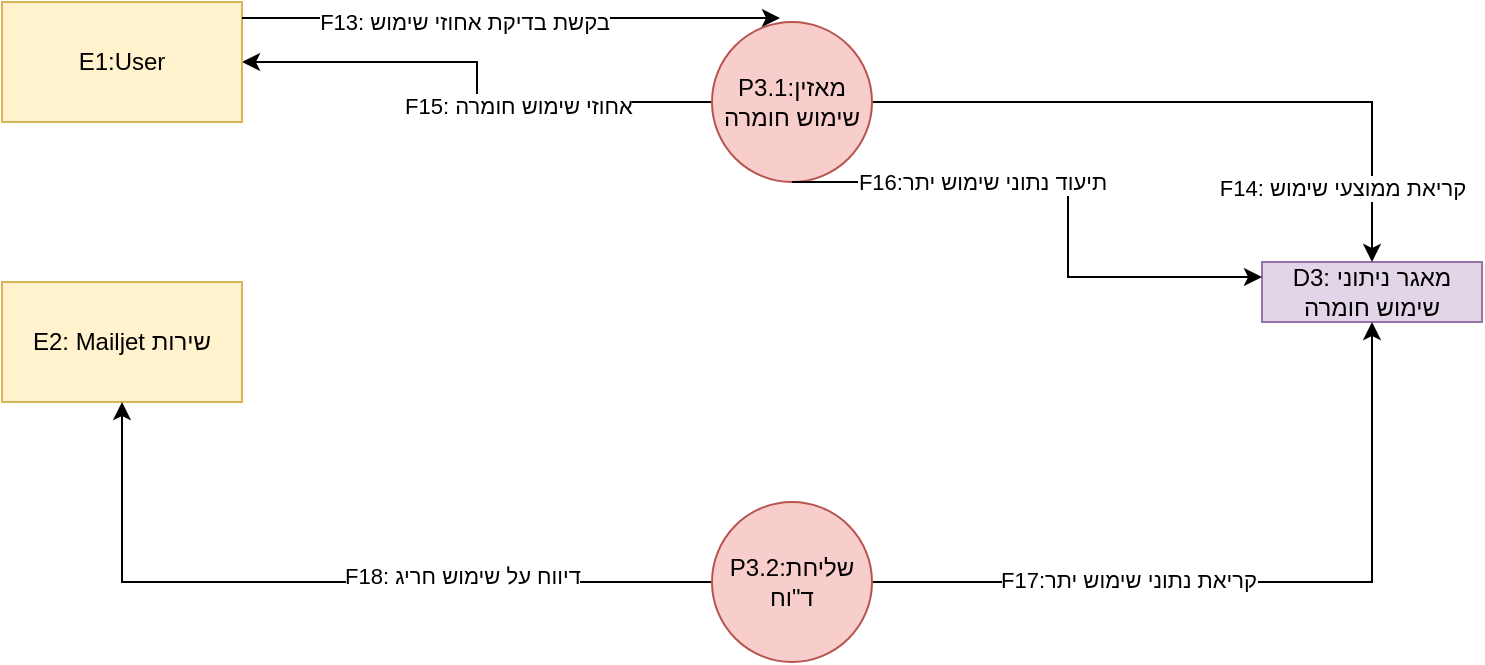 <mxfile version="27.0.9">
  <diagram name="Page-1" id="6cTaFYNUz-4A4CKpsW0U">
    <mxGraphModel dx="1042" dy="626" grid="1" gridSize="10" guides="1" tooltips="1" connect="1" arrows="1" fold="1" page="1" pageScale="1" pageWidth="827" pageHeight="1169" math="0" shadow="0">
      <root>
        <mxCell id="0" />
        <mxCell id="1" parent="0" />
        <mxCell id="eSsZDF76-mUCqIWXwvMX-1" value="D3: מאגר ניתוני שימוש חומרה" style="rounded=0;whiteSpace=wrap;html=1;fillColor=#e1d5e7;strokeColor=#9673a6;" parent="1" vertex="1">
          <mxGeometry x="990" y="360" width="110" height="30" as="geometry" />
        </mxCell>
        <mxCell id="eSsZDF76-mUCqIWXwvMX-2" style="edgeStyle=orthogonalEdgeStyle;rounded=0;orthogonalLoop=1;jettySize=auto;html=1;entryX=1;entryY=0.5;entryDx=0;entryDy=0;" parent="1" source="eSsZDF76-mUCqIWXwvMX-5" target="eSsZDF76-mUCqIWXwvMX-6" edge="1">
          <mxGeometry relative="1" as="geometry" />
        </mxCell>
        <mxCell id="eSsZDF76-mUCqIWXwvMX-3" value="F15: אחוזי שימוש חומרה" style="edgeLabel;html=1;align=center;verticalAlign=middle;resizable=0;points=[];" parent="eSsZDF76-mUCqIWXwvMX-2" vertex="1" connectable="0">
          <mxGeometry x="-0.239" y="2" relative="1" as="geometry">
            <mxPoint as="offset" />
          </mxGeometry>
        </mxCell>
        <mxCell id="eSsZDF76-mUCqIWXwvMX-4" style="edgeStyle=orthogonalEdgeStyle;rounded=0;orthogonalLoop=1;jettySize=auto;html=1;entryX=0.5;entryY=0;entryDx=0;entryDy=0;" parent="1" source="eSsZDF76-mUCqIWXwvMX-5" target="eSsZDF76-mUCqIWXwvMX-1" edge="1">
          <mxGeometry relative="1" as="geometry" />
        </mxCell>
        <mxCell id="eSsZDF76-mUCqIWXwvMX-5" value="P3.1:מאזין שימוש חומרה" style="ellipse;whiteSpace=wrap;html=1;aspect=fixed;fillColor=#f8cecc;strokeColor=#b85450;" parent="1" vertex="1">
          <mxGeometry x="715" y="240" width="80" height="80" as="geometry" />
        </mxCell>
        <mxCell id="eSsZDF76-mUCqIWXwvMX-6" value="E1:User" style="rounded=0;whiteSpace=wrap;html=1;fillColor=#fff2cc;strokeColor=#d6b656;" parent="1" vertex="1">
          <mxGeometry x="360" y="230" width="120" height="60" as="geometry" />
        </mxCell>
        <mxCell id="eSsZDF76-mUCqIWXwvMX-7" value="E2: Mailjet שירות" style="rounded=0;whiteSpace=wrap;html=1;fillColor=#fff2cc;strokeColor=#d6b656;" parent="1" vertex="1">
          <mxGeometry x="360" y="370" width="120" height="60" as="geometry" />
        </mxCell>
        <mxCell id="eSsZDF76-mUCqIWXwvMX-8" style="edgeStyle=orthogonalEdgeStyle;rounded=0;orthogonalLoop=1;jettySize=auto;html=1;entryX=0.5;entryY=1;entryDx=0;entryDy=0;" parent="1" source="eSsZDF76-mUCqIWXwvMX-12" target="eSsZDF76-mUCqIWXwvMX-7" edge="1">
          <mxGeometry relative="1" as="geometry" />
        </mxCell>
        <mxCell id="eSsZDF76-mUCqIWXwvMX-9" value="F18: דיווח על שימוש חריג" style="edgeLabel;html=1;align=center;verticalAlign=middle;resizable=0;points=[];" parent="eSsZDF76-mUCqIWXwvMX-8" vertex="1" connectable="0">
          <mxGeometry x="-0.351" y="-3" relative="1" as="geometry">
            <mxPoint as="offset" />
          </mxGeometry>
        </mxCell>
        <mxCell id="eSsZDF76-mUCqIWXwvMX-10" style="edgeStyle=orthogonalEdgeStyle;rounded=0;orthogonalLoop=1;jettySize=auto;html=1;entryX=0.5;entryY=1;entryDx=0;entryDy=0;" parent="1" source="eSsZDF76-mUCqIWXwvMX-12" target="eSsZDF76-mUCqIWXwvMX-1" edge="1">
          <mxGeometry relative="1" as="geometry" />
        </mxCell>
        <mxCell id="eSsZDF76-mUCqIWXwvMX-11" value="F17:קריאת נתוני שימוש יתר" style="edgeLabel;html=1;align=center;verticalAlign=middle;resizable=0;points=[];" parent="eSsZDF76-mUCqIWXwvMX-10" vertex="1" connectable="0">
          <mxGeometry x="-0.326" y="1" relative="1" as="geometry">
            <mxPoint as="offset" />
          </mxGeometry>
        </mxCell>
        <mxCell id="eSsZDF76-mUCqIWXwvMX-12" value="P3.2:שליחת ד&quot;וח" style="ellipse;whiteSpace=wrap;html=1;aspect=fixed;fillColor=#f8cecc;strokeColor=#b85450;" parent="1" vertex="1">
          <mxGeometry x="715" y="480" width="80" height="80" as="geometry" />
        </mxCell>
        <mxCell id="eSsZDF76-mUCqIWXwvMX-13" style="edgeStyle=orthogonalEdgeStyle;rounded=0;orthogonalLoop=1;jettySize=auto;html=1;entryX=0;entryY=0.25;entryDx=0;entryDy=0;exitX=0.5;exitY=1;exitDx=0;exitDy=0;" parent="1" source="eSsZDF76-mUCqIWXwvMX-5" target="eSsZDF76-mUCqIWXwvMX-1" edge="1">
          <mxGeometry relative="1" as="geometry">
            <Array as="points">
              <mxPoint x="893" y="320" />
              <mxPoint x="893" y="368" />
            </Array>
            <mxPoint x="820" y="370" as="sourcePoint" />
          </mxGeometry>
        </mxCell>
        <mxCell id="eSsZDF76-mUCqIWXwvMX-14" value="F14: קריאת ממוצעי שימוש" style="edgeLabel;html=1;align=center;verticalAlign=middle;resizable=0;points=[];" parent="eSsZDF76-mUCqIWXwvMX-13" vertex="1" connectable="0">
          <mxGeometry x="-0.011" y="2" relative="1" as="geometry">
            <mxPoint x="135" y="1" as="offset" />
          </mxGeometry>
        </mxCell>
        <mxCell id="eSsZDF76-mUCqIWXwvMX-15" value="F16:תיעוד נתוני שימוש יתר" style="edgeLabel;html=1;align=center;verticalAlign=middle;resizable=0;points=[];" parent="eSsZDF76-mUCqIWXwvMX-13" vertex="1" connectable="0">
          <mxGeometry x="-0.611" y="1" relative="1" as="geometry">
            <mxPoint x="40" y="1" as="offset" />
          </mxGeometry>
        </mxCell>
        <mxCell id="eSsZDF76-mUCqIWXwvMX-16" style="edgeStyle=orthogonalEdgeStyle;rounded=0;orthogonalLoop=1;jettySize=auto;html=1;entryX=0.425;entryY=-0.025;entryDx=0;entryDy=0;entryPerimeter=0;" parent="1" source="eSsZDF76-mUCqIWXwvMX-6" target="eSsZDF76-mUCqIWXwvMX-5" edge="1">
          <mxGeometry relative="1" as="geometry">
            <Array as="points">
              <mxPoint x="540" y="238" />
              <mxPoint x="540" y="238" />
            </Array>
          </mxGeometry>
        </mxCell>
        <mxCell id="eSsZDF76-mUCqIWXwvMX-17" value="F13: בקשת בדיקת אחוזי שימוש" style="edgeLabel;html=1;align=center;verticalAlign=middle;resizable=0;points=[];" parent="eSsZDF76-mUCqIWXwvMX-16" vertex="1" connectable="0">
          <mxGeometry x="-0.175" y="-2" relative="1" as="geometry">
            <mxPoint as="offset" />
          </mxGeometry>
        </mxCell>
      </root>
    </mxGraphModel>
  </diagram>
</mxfile>
